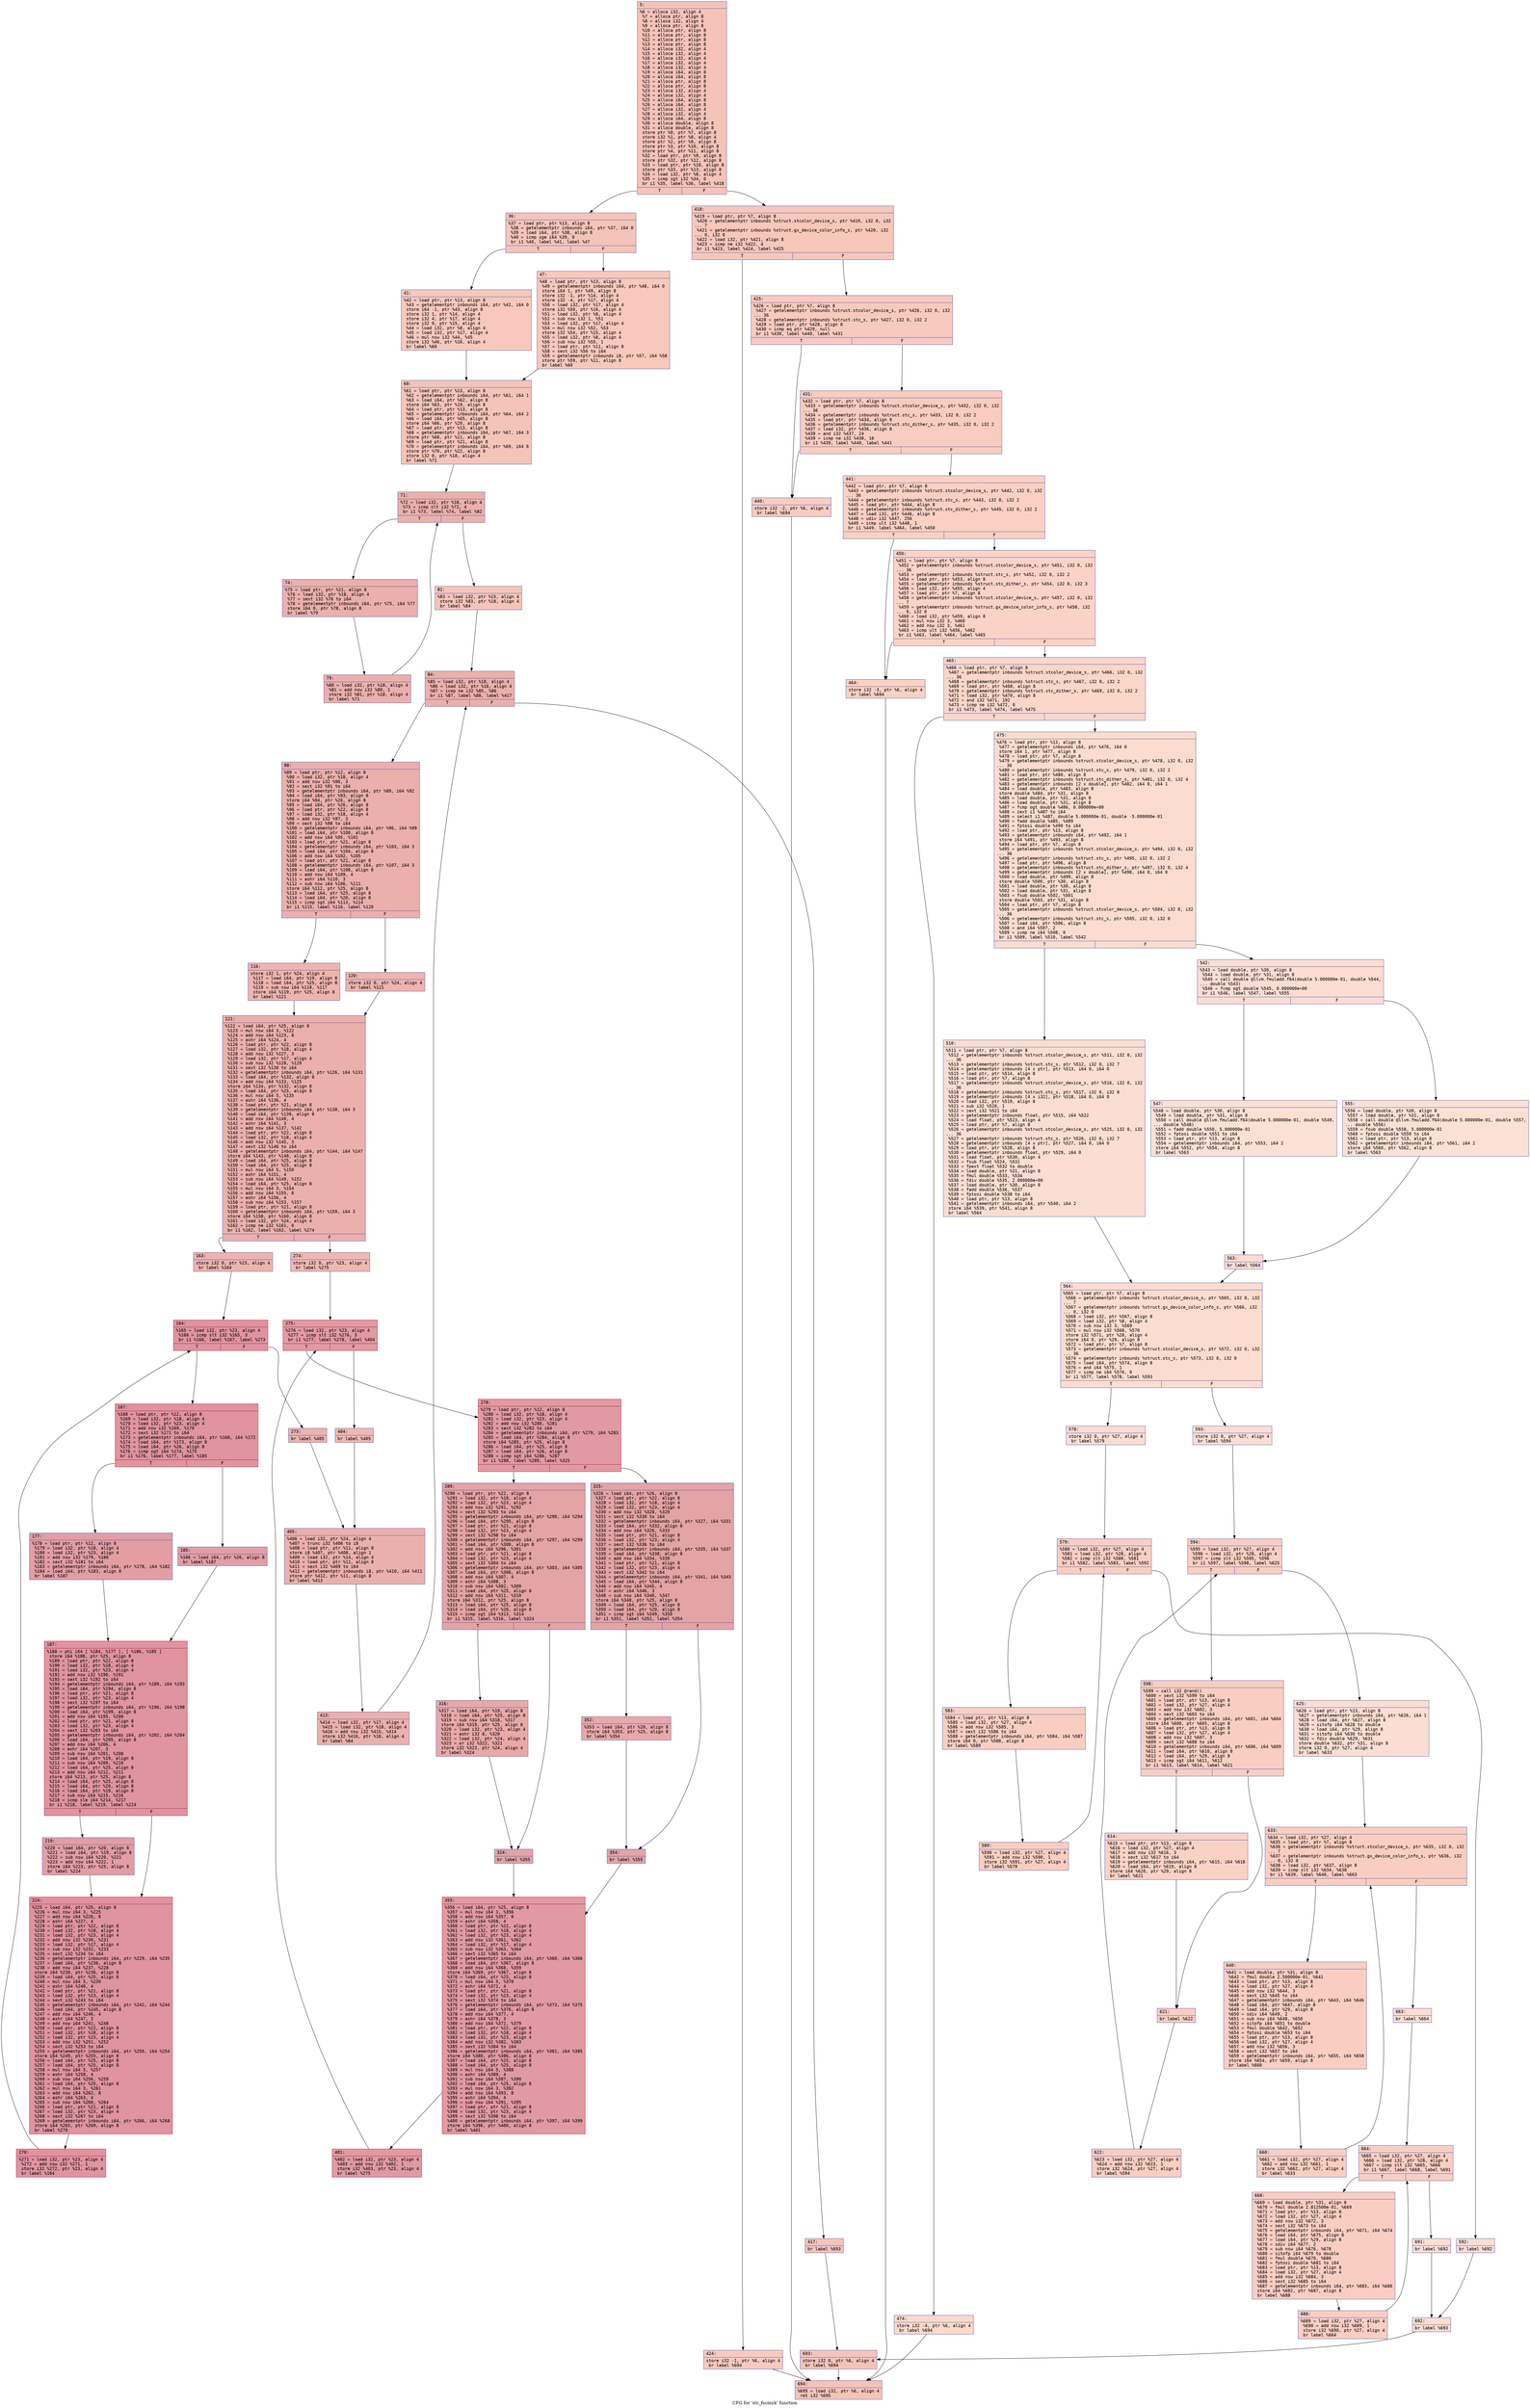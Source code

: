 digraph "CFG for 'stc_fscmyk' function" {
	label="CFG for 'stc_fscmyk' function";

	Node0x60000063b020 [shape=record,color="#3d50c3ff", style=filled, fillcolor="#e8765c70" fontname="Courier",label="{5:\l|  %6 = alloca i32, align 4\l  %7 = alloca ptr, align 8\l  %8 = alloca i32, align 4\l  %9 = alloca ptr, align 8\l  %10 = alloca ptr, align 8\l  %11 = alloca ptr, align 8\l  %12 = alloca ptr, align 8\l  %13 = alloca ptr, align 8\l  %14 = alloca i32, align 4\l  %15 = alloca i32, align 4\l  %16 = alloca i32, align 4\l  %17 = alloca i32, align 4\l  %18 = alloca i32, align 4\l  %19 = alloca i64, align 8\l  %20 = alloca i64, align 8\l  %21 = alloca ptr, align 8\l  %22 = alloca ptr, align 8\l  %23 = alloca i32, align 4\l  %24 = alloca i32, align 4\l  %25 = alloca i64, align 8\l  %26 = alloca i64, align 8\l  %27 = alloca i32, align 4\l  %28 = alloca i32, align 4\l  %29 = alloca i64, align 8\l  %30 = alloca double, align 8\l  %31 = alloca double, align 8\l  store ptr %0, ptr %7, align 8\l  store i32 %1, ptr %8, align 4\l  store ptr %2, ptr %9, align 8\l  store ptr %3, ptr %10, align 8\l  store ptr %4, ptr %11, align 8\l  %32 = load ptr, ptr %9, align 8\l  store ptr %32, ptr %12, align 8\l  %33 = load ptr, ptr %10, align 8\l  store ptr %33, ptr %13, align 8\l  %34 = load i32, ptr %8, align 4\l  %35 = icmp sgt i32 %34, 0\l  br i1 %35, label %36, label %418\l|{<s0>T|<s1>F}}"];
	Node0x60000063b020:s0 -> Node0x60000063b070[tooltip="5 -> 36\nProbability 62.50%" ];
	Node0x60000063b020:s1 -> Node0x60000063bc50[tooltip="5 -> 418\nProbability 37.50%" ];
	Node0x60000063b070 [shape=record,color="#3d50c3ff", style=filled, fillcolor="#e97a5f70" fontname="Courier",label="{36:\l|  %37 = load ptr, ptr %13, align 8\l  %38 = getelementptr inbounds i64, ptr %37, i64 0\l  %39 = load i64, ptr %38, align 8\l  %40 = icmp sge i64 %39, 0\l  br i1 %40, label %41, label %47\l|{<s0>T|<s1>F}}"];
	Node0x60000063b070:s0 -> Node0x60000063b0c0[tooltip="36 -> 41\nProbability 50.00%" ];
	Node0x60000063b070:s1 -> Node0x60000063b110[tooltip="36 -> 47\nProbability 50.00%" ];
	Node0x60000063b0c0 [shape=record,color="#3d50c3ff", style=filled, fillcolor="#ed836670" fontname="Courier",label="{41:\l|  %42 = load ptr, ptr %13, align 8\l  %43 = getelementptr inbounds i64, ptr %42, i64 0\l  store i64 -1, ptr %43, align 8\l  store i32 1, ptr %14, align 4\l  store i32 4, ptr %17, align 4\l  store i32 0, ptr %15, align 4\l  %44 = load i32, ptr %8, align 4\l  %45 = load i32, ptr %17, align 4\l  %46 = mul nsw i32 %44, %45\l  store i32 %46, ptr %16, align 4\l  br label %60\l}"];
	Node0x60000063b0c0 -> Node0x60000063b160[tooltip="41 -> 60\nProbability 100.00%" ];
	Node0x60000063b110 [shape=record,color="#3d50c3ff", style=filled, fillcolor="#ed836670" fontname="Courier",label="{47:\l|  %48 = load ptr, ptr %13, align 8\l  %49 = getelementptr inbounds i64, ptr %48, i64 0\l  store i64 1, ptr %49, align 8\l  store i32 -1, ptr %14, align 4\l  store i32 -4, ptr %17, align 4\l  %50 = load i32, ptr %17, align 4\l  store i32 %50, ptr %16, align 4\l  %51 = load i32, ptr %8, align 4\l  %52 = sub nsw i32 1, %51\l  %53 = load i32, ptr %17, align 4\l  %54 = mul nsw i32 %52, %53\l  store i32 %54, ptr %15, align 4\l  %55 = load i32, ptr %8, align 4\l  %56 = sub nsw i32 %55, 1\l  %57 = load ptr, ptr %11, align 8\l  %58 = sext i32 %56 to i64\l  %59 = getelementptr inbounds i8, ptr %57, i64 %58\l  store ptr %59, ptr %11, align 8\l  br label %60\l}"];
	Node0x60000063b110 -> Node0x60000063b160[tooltip="47 -> 60\nProbability 100.00%" ];
	Node0x60000063b160 [shape=record,color="#3d50c3ff", style=filled, fillcolor="#e97a5f70" fontname="Courier",label="{60:\l|  %61 = load ptr, ptr %13, align 8\l  %62 = getelementptr inbounds i64, ptr %61, i64 1\l  %63 = load i64, ptr %62, align 8\l  store i64 %63, ptr %19, align 8\l  %64 = load ptr, ptr %13, align 8\l  %65 = getelementptr inbounds i64, ptr %64, i64 2\l  %66 = load i64, ptr %65, align 8\l  store i64 %66, ptr %20, align 8\l  %67 = load ptr, ptr %13, align 8\l  %68 = getelementptr inbounds i64, ptr %67, i64 3\l  store ptr %68, ptr %21, align 8\l  %69 = load ptr, ptr %21, align 8\l  %70 = getelementptr inbounds i64, ptr %69, i64 8\l  store ptr %70, ptr %22, align 8\l  store i32 0, ptr %18, align 4\l  br label %71\l}"];
	Node0x60000063b160 -> Node0x60000063b1b0[tooltip="60 -> 71\nProbability 100.00%" ];
	Node0x60000063b1b0 [shape=record,color="#3d50c3ff", style=filled, fillcolor="#d24b4070" fontname="Courier",label="{71:\l|  %72 = load i32, ptr %18, align 4\l  %73 = icmp slt i32 %72, 4\l  br i1 %73, label %74, label %82\l|{<s0>T|<s1>F}}"];
	Node0x60000063b1b0:s0 -> Node0x60000063b200[tooltip="71 -> 74\nProbability 96.88%" ];
	Node0x60000063b1b0:s1 -> Node0x60000063b2a0[tooltip="71 -> 82\nProbability 3.12%" ];
	Node0x60000063b200 [shape=record,color="#3d50c3ff", style=filled, fillcolor="#d24b4070" fontname="Courier",label="{74:\l|  %75 = load ptr, ptr %21, align 8\l  %76 = load i32, ptr %18, align 4\l  %77 = sext i32 %76 to i64\l  %78 = getelementptr inbounds i64, ptr %75, i64 %77\l  store i64 0, ptr %78, align 8\l  br label %79\l}"];
	Node0x60000063b200 -> Node0x60000063b250[tooltip="74 -> 79\nProbability 100.00%" ];
	Node0x60000063b250 [shape=record,color="#3d50c3ff", style=filled, fillcolor="#d24b4070" fontname="Courier",label="{79:\l|  %80 = load i32, ptr %18, align 4\l  %81 = add nsw i32 %80, 1\l  store i32 %81, ptr %18, align 4\l  br label %71\l}"];
	Node0x60000063b250 -> Node0x60000063b1b0[tooltip="79 -> 71\nProbability 100.00%" ];
	Node0x60000063b2a0 [shape=record,color="#3d50c3ff", style=filled, fillcolor="#e97a5f70" fontname="Courier",label="{82:\l|  %83 = load i32, ptr %15, align 4\l  store i32 %83, ptr %18, align 4\l  br label %84\l}"];
	Node0x60000063b2a0 -> Node0x60000063b2f0[tooltip="82 -> 84\nProbability 100.00%" ];
	Node0x60000063b2f0 [shape=record,color="#3d50c3ff", style=filled, fillcolor="#d24b4070" fontname="Courier",label="{84:\l|  %85 = load i32, ptr %18, align 4\l  %86 = load i32, ptr %16, align 4\l  %87 = icmp ne i32 %85, %86\l  br i1 %87, label %88, label %417\l|{<s0>T|<s1>F}}"];
	Node0x60000063b2f0:s0 -> Node0x60000063b340[tooltip="84 -> 88\nProbability 96.88%" ];
	Node0x60000063b2f0:s1 -> Node0x60000063bc00[tooltip="84 -> 417\nProbability 3.12%" ];
	Node0x60000063b340 [shape=record,color="#3d50c3ff", style=filled, fillcolor="#d24b4070" fontname="Courier",label="{88:\l|  %89 = load ptr, ptr %12, align 8\l  %90 = load i32, ptr %18, align 4\l  %91 = add nsw i32 %90, 3\l  %92 = sext i32 %91 to i64\l  %93 = getelementptr inbounds i64, ptr %89, i64 %92\l  %94 = load i64, ptr %93, align 8\l  store i64 %94, ptr %26, align 8\l  %95 = load i64, ptr %26, align 8\l  %96 = load ptr, ptr %22, align 8\l  %97 = load i32, ptr %18, align 4\l  %98 = add nsw i32 %97, 3\l  %99 = sext i32 %98 to i64\l  %100 = getelementptr inbounds i64, ptr %96, i64 %99\l  %101 = load i64, ptr %100, align 8\l  %102 = add nsw i64 %95, %101\l  %103 = load ptr, ptr %21, align 8\l  %104 = getelementptr inbounds i64, ptr %103, i64 3\l  %105 = load i64, ptr %104, align 8\l  %106 = add nsw i64 %102, %105\l  %107 = load ptr, ptr %21, align 8\l  %108 = getelementptr inbounds i64, ptr %107, i64 3\l  %109 = load i64, ptr %108, align 8\l  %110 = add nsw i64 %109, 4\l  %111 = ashr i64 %110, 3\l  %112 = sub nsw i64 %106, %111\l  store i64 %112, ptr %25, align 8\l  %113 = load i64, ptr %25, align 8\l  %114 = load i64, ptr %20, align 8\l  %115 = icmp sgt i64 %113, %114\l  br i1 %115, label %116, label %120\l|{<s0>T|<s1>F}}"];
	Node0x60000063b340:s0 -> Node0x60000063b390[tooltip="88 -> 116\nProbability 50.00%" ];
	Node0x60000063b340:s1 -> Node0x60000063b3e0[tooltip="88 -> 120\nProbability 50.00%" ];
	Node0x60000063b390 [shape=record,color="#3d50c3ff", style=filled, fillcolor="#d8564670" fontname="Courier",label="{116:\l|  store i32 1, ptr %24, align 4\l  %117 = load i64, ptr %19, align 8\l  %118 = load i64, ptr %25, align 8\l  %119 = sub nsw i64 %118, %117\l  store i64 %119, ptr %25, align 8\l  br label %121\l}"];
	Node0x60000063b390 -> Node0x60000063b430[tooltip="116 -> 121\nProbability 100.00%" ];
	Node0x60000063b3e0 [shape=record,color="#3d50c3ff", style=filled, fillcolor="#d8564670" fontname="Courier",label="{120:\l|  store i32 0, ptr %24, align 4\l  br label %121\l}"];
	Node0x60000063b3e0 -> Node0x60000063b430[tooltip="120 -> 121\nProbability 100.00%" ];
	Node0x60000063b430 [shape=record,color="#3d50c3ff", style=filled, fillcolor="#d24b4070" fontname="Courier",label="{121:\l|  %122 = load i64, ptr %25, align 8\l  %123 = mul nsw i64 3, %122\l  %124 = add nsw i64 %123, 8\l  %125 = ashr i64 %124, 4\l  %126 = load ptr, ptr %22, align 8\l  %127 = load i32, ptr %18, align 4\l  %128 = add nsw i32 %127, 3\l  %129 = load i32, ptr %17, align 4\l  %130 = sub nsw i32 %128, %129\l  %131 = sext i32 %130 to i64\l  %132 = getelementptr inbounds i64, ptr %126, i64 %131\l  %133 = load i64, ptr %132, align 8\l  %134 = add nsw i64 %133, %125\l  store i64 %134, ptr %132, align 8\l  %135 = load i64, ptr %25, align 8\l  %136 = mul nsw i64 5, %135\l  %137 = ashr i64 %136, 4\l  %138 = load ptr, ptr %21, align 8\l  %139 = getelementptr inbounds i64, ptr %138, i64 3\l  %140 = load i64, ptr %139, align 8\l  %141 = add nsw i64 %140, 4\l  %142 = ashr i64 %141, 3\l  %143 = add nsw i64 %137, %142\l  %144 = load ptr, ptr %22, align 8\l  %145 = load i32, ptr %18, align 4\l  %146 = add nsw i32 %145, 3\l  %147 = sext i32 %146 to i64\l  %148 = getelementptr inbounds i64, ptr %144, i64 %147\l  store i64 %143, ptr %148, align 8\l  %149 = load i64, ptr %25, align 8\l  %150 = load i64, ptr %25, align 8\l  %151 = mul nsw i64 5, %150\l  %152 = ashr i64 %151, 4\l  %153 = sub nsw i64 %149, %152\l  %154 = load i64, ptr %25, align 8\l  %155 = mul nsw i64 3, %154\l  %156 = add nsw i64 %155, 8\l  %157 = ashr i64 %156, 4\l  %158 = sub nsw i64 %153, %157\l  %159 = load ptr, ptr %21, align 8\l  %160 = getelementptr inbounds i64, ptr %159, i64 3\l  store i64 %158, ptr %160, align 8\l  %161 = load i32, ptr %24, align 4\l  %162 = icmp ne i32 %161, 0\l  br i1 %162, label %163, label %274\l|{<s0>T|<s1>F}}"];
	Node0x60000063b430:s0 -> Node0x60000063b480[tooltip="121 -> 163\nProbability 62.50%" ];
	Node0x60000063b430:s1 -> Node0x60000063b7a0[tooltip="121 -> 274\nProbability 37.50%" ];
	Node0x60000063b480 [shape=record,color="#3d50c3ff", style=filled, fillcolor="#d6524470" fontname="Courier",label="{163:\l|  store i32 0, ptr %23, align 4\l  br label %164\l}"];
	Node0x60000063b480 -> Node0x60000063b4d0[tooltip="163 -> 164\nProbability 100.00%" ];
	Node0x60000063b4d0 [shape=record,color="#b70d28ff", style=filled, fillcolor="#b70d2870" fontname="Courier",label="{164:\l|  %165 = load i32, ptr %23, align 4\l  %166 = icmp slt i32 %165, 3\l  br i1 %166, label %167, label %273\l|{<s0>T|<s1>F}}"];
	Node0x60000063b4d0:s0 -> Node0x60000063b520[tooltip="164 -> 167\nProbability 96.88%" ];
	Node0x60000063b4d0:s1 -> Node0x60000063b750[tooltip="164 -> 273\nProbability 3.12%" ];
	Node0x60000063b520 [shape=record,color="#b70d28ff", style=filled, fillcolor="#b70d2870" fontname="Courier",label="{167:\l|  %168 = load ptr, ptr %12, align 8\l  %169 = load i32, ptr %18, align 4\l  %170 = load i32, ptr %23, align 4\l  %171 = add nsw i32 %169, %170\l  %172 = sext i32 %171 to i64\l  %173 = getelementptr inbounds i64, ptr %168, i64 %172\l  %174 = load i64, ptr %173, align 8\l  %175 = load i64, ptr %26, align 8\l  %176 = icmp sgt i64 %174, %175\l  br i1 %176, label %177, label %185\l|{<s0>T|<s1>F}}"];
	Node0x60000063b520:s0 -> Node0x60000063b570[tooltip="167 -> 177\nProbability 50.00%" ];
	Node0x60000063b520:s1 -> Node0x60000063b5c0[tooltip="167 -> 185\nProbability 50.00%" ];
	Node0x60000063b570 [shape=record,color="#3d50c3ff", style=filled, fillcolor="#be242e70" fontname="Courier",label="{177:\l|  %178 = load ptr, ptr %12, align 8\l  %179 = load i32, ptr %18, align 4\l  %180 = load i32, ptr %23, align 4\l  %181 = add nsw i32 %179, %180\l  %182 = sext i32 %181 to i64\l  %183 = getelementptr inbounds i64, ptr %178, i64 %182\l  %184 = load i64, ptr %183, align 8\l  br label %187\l}"];
	Node0x60000063b570 -> Node0x60000063b610[tooltip="177 -> 187\nProbability 100.00%" ];
	Node0x60000063b5c0 [shape=record,color="#3d50c3ff", style=filled, fillcolor="#be242e70" fontname="Courier",label="{185:\l|  %186 = load i64, ptr %26, align 8\l  br label %187\l}"];
	Node0x60000063b5c0 -> Node0x60000063b610[tooltip="185 -> 187\nProbability 100.00%" ];
	Node0x60000063b610 [shape=record,color="#b70d28ff", style=filled, fillcolor="#b70d2870" fontname="Courier",label="{187:\l|  %188 = phi i64 [ %184, %177 ], [ %186, %185 ]\l  store i64 %188, ptr %25, align 8\l  %189 = load ptr, ptr %22, align 8\l  %190 = load i32, ptr %18, align 4\l  %191 = load i32, ptr %23, align 4\l  %192 = add nsw i32 %190, %191\l  %193 = sext i32 %192 to i64\l  %194 = getelementptr inbounds i64, ptr %189, i64 %193\l  %195 = load i64, ptr %194, align 8\l  %196 = load ptr, ptr %21, align 8\l  %197 = load i32, ptr %23, align 4\l  %198 = sext i32 %197 to i64\l  %199 = getelementptr inbounds i64, ptr %196, i64 %198\l  %200 = load i64, ptr %199, align 8\l  %201 = add nsw i64 %195, %200\l  %202 = load ptr, ptr %21, align 8\l  %203 = load i32, ptr %23, align 4\l  %204 = sext i32 %203 to i64\l  %205 = getelementptr inbounds i64, ptr %202, i64 %204\l  %206 = load i64, ptr %205, align 8\l  %207 = add nsw i64 %206, 4\l  %208 = ashr i64 %207, 3\l  %209 = sub nsw i64 %201, %208\l  %210 = load i64, ptr %19, align 8\l  %211 = sub nsw i64 %209, %210\l  %212 = load i64, ptr %25, align 8\l  %213 = add nsw i64 %212, %211\l  store i64 %213, ptr %25, align 8\l  %214 = load i64, ptr %25, align 8\l  %215 = load i64, ptr %20, align 8\l  %216 = load i64, ptr %19, align 8\l  %217 = sub nsw i64 %215, %216\l  %218 = icmp sle i64 %214, %217\l  br i1 %218, label %219, label %224\l|{<s0>T|<s1>F}}"];
	Node0x60000063b610:s0 -> Node0x60000063b660[tooltip="187 -> 219\nProbability 50.00%" ];
	Node0x60000063b610:s1 -> Node0x60000063b6b0[tooltip="187 -> 224\nProbability 50.00%" ];
	Node0x60000063b660 [shape=record,color="#3d50c3ff", style=filled, fillcolor="#be242e70" fontname="Courier",label="{219:\l|  %220 = load i64, ptr %20, align 8\l  %221 = load i64, ptr %19, align 8\l  %222 = sub nsw i64 %220, %221\l  %223 = add nsw i64 %222, 1\l  store i64 %223, ptr %25, align 8\l  br label %224\l}"];
	Node0x60000063b660 -> Node0x60000063b6b0[tooltip="219 -> 224\nProbability 100.00%" ];
	Node0x60000063b6b0 [shape=record,color="#b70d28ff", style=filled, fillcolor="#b70d2870" fontname="Courier",label="{224:\l|  %225 = load i64, ptr %25, align 8\l  %226 = mul nsw i64 3, %225\l  %227 = add nsw i64 %226, 8\l  %228 = ashr i64 %227, 4\l  %229 = load ptr, ptr %22, align 8\l  %230 = load i32, ptr %18, align 4\l  %231 = load i32, ptr %23, align 4\l  %232 = add nsw i32 %230, %231\l  %233 = load i32, ptr %17, align 4\l  %234 = sub nsw i32 %232, %233\l  %235 = sext i32 %234 to i64\l  %236 = getelementptr inbounds i64, ptr %229, i64 %235\l  %237 = load i64, ptr %236, align 8\l  %238 = add nsw i64 %237, %228\l  store i64 %238, ptr %236, align 8\l  %239 = load i64, ptr %25, align 8\l  %240 = mul nsw i64 5, %239\l  %241 = ashr i64 %240, 4\l  %242 = load ptr, ptr %21, align 8\l  %243 = load i32, ptr %23, align 4\l  %244 = sext i32 %243 to i64\l  %245 = getelementptr inbounds i64, ptr %242, i64 %244\l  %246 = load i64, ptr %245, align 8\l  %247 = add nsw i64 %246, 4\l  %248 = ashr i64 %247, 3\l  %249 = add nsw i64 %241, %248\l  %250 = load ptr, ptr %22, align 8\l  %251 = load i32, ptr %18, align 4\l  %252 = load i32, ptr %23, align 4\l  %253 = add nsw i32 %251, %252\l  %254 = sext i32 %253 to i64\l  %255 = getelementptr inbounds i64, ptr %250, i64 %254\l  store i64 %249, ptr %255, align 8\l  %256 = load i64, ptr %25, align 8\l  %257 = load i64, ptr %25, align 8\l  %258 = mul nsw i64 5, %257\l  %259 = ashr i64 %258, 4\l  %260 = sub nsw i64 %256, %259\l  %261 = load i64, ptr %25, align 8\l  %262 = mul nsw i64 3, %261\l  %263 = add nsw i64 %262, 8\l  %264 = ashr i64 %263, 4\l  %265 = sub nsw i64 %260, %264\l  %266 = load ptr, ptr %21, align 8\l  %267 = load i32, ptr %23, align 4\l  %268 = sext i32 %267 to i64\l  %269 = getelementptr inbounds i64, ptr %266, i64 %268\l  store i64 %265, ptr %269, align 8\l  br label %270\l}"];
	Node0x60000063b6b0 -> Node0x60000063b700[tooltip="224 -> 270\nProbability 100.00%" ];
	Node0x60000063b700 [shape=record,color="#b70d28ff", style=filled, fillcolor="#b70d2870" fontname="Courier",label="{270:\l|  %271 = load i32, ptr %23, align 4\l  %272 = add nsw i32 %271, 1\l  store i32 %272, ptr %23, align 4\l  br label %164\l}"];
	Node0x60000063b700 -> Node0x60000063b4d0[tooltip="270 -> 164\nProbability 100.00%" ];
	Node0x60000063b750 [shape=record,color="#3d50c3ff", style=filled, fillcolor="#d6524470" fontname="Courier",label="{273:\l|  br label %405\l}"];
	Node0x60000063b750 -> Node0x60000063bb60[tooltip="273 -> 405\nProbability 100.00%" ];
	Node0x60000063b7a0 [shape=record,color="#3d50c3ff", style=filled, fillcolor="#dc5d4a70" fontname="Courier",label="{274:\l|  store i32 0, ptr %23, align 4\l  br label %275\l}"];
	Node0x60000063b7a0 -> Node0x60000063b7f0[tooltip="274 -> 275\nProbability 100.00%" ];
	Node0x60000063b7f0 [shape=record,color="#b70d28ff", style=filled, fillcolor="#bb1b2c70" fontname="Courier",label="{275:\l|  %276 = load i32, ptr %23, align 4\l  %277 = icmp slt i32 %276, 3\l  br i1 %277, label %278, label %404\l|{<s0>T|<s1>F}}"];
	Node0x60000063b7f0:s0 -> Node0x60000063b840[tooltip="275 -> 278\nProbability 96.88%" ];
	Node0x60000063b7f0:s1 -> Node0x60000063bb10[tooltip="275 -> 404\nProbability 3.12%" ];
	Node0x60000063b840 [shape=record,color="#b70d28ff", style=filled, fillcolor="#bb1b2c70" fontname="Courier",label="{278:\l|  %279 = load ptr, ptr %12, align 8\l  %280 = load i32, ptr %18, align 4\l  %281 = load i32, ptr %23, align 4\l  %282 = add nsw i32 %280, %281\l  %283 = sext i32 %282 to i64\l  %284 = getelementptr inbounds i64, ptr %279, i64 %283\l  %285 = load i64, ptr %284, align 8\l  store i64 %285, ptr %25, align 8\l  %286 = load i64, ptr %25, align 8\l  %287 = load i64, ptr %26, align 8\l  %288 = icmp sgt i64 %286, %287\l  br i1 %288, label %289, label %325\l|{<s0>T|<s1>F}}"];
	Node0x60000063b840:s0 -> Node0x60000063b890[tooltip="278 -> 289\nProbability 50.00%" ];
	Node0x60000063b840:s1 -> Node0x60000063b980[tooltip="278 -> 325\nProbability 50.00%" ];
	Node0x60000063b890 [shape=record,color="#3d50c3ff", style=filled, fillcolor="#c32e3170" fontname="Courier",label="{289:\l|  %290 = load ptr, ptr %22, align 8\l  %291 = load i32, ptr %18, align 4\l  %292 = load i32, ptr %23, align 4\l  %293 = add nsw i32 %291, %292\l  %294 = sext i32 %293 to i64\l  %295 = getelementptr inbounds i64, ptr %290, i64 %294\l  %296 = load i64, ptr %295, align 8\l  %297 = load ptr, ptr %21, align 8\l  %298 = load i32, ptr %23, align 4\l  %299 = sext i32 %298 to i64\l  %300 = getelementptr inbounds i64, ptr %297, i64 %299\l  %301 = load i64, ptr %300, align 8\l  %302 = add nsw i64 %296, %301\l  %303 = load ptr, ptr %21, align 8\l  %304 = load i32, ptr %23, align 4\l  %305 = sext i32 %304 to i64\l  %306 = getelementptr inbounds i64, ptr %303, i64 %305\l  %307 = load i64, ptr %306, align 8\l  %308 = add nsw i64 %307, 4\l  %309 = ashr i64 %308, 3\l  %310 = sub nsw i64 %302, %309\l  %311 = load i64, ptr %25, align 8\l  %312 = add nsw i64 %311, %310\l  store i64 %312, ptr %25, align 8\l  %313 = load i64, ptr %25, align 8\l  %314 = load i64, ptr %20, align 8\l  %315 = icmp sgt i64 %313, %314\l  br i1 %315, label %316, label %324\l|{<s0>T|<s1>F}}"];
	Node0x60000063b890:s0 -> Node0x60000063b8e0[tooltip="289 -> 316\nProbability 50.00%" ];
	Node0x60000063b890:s1 -> Node0x60000063b930[tooltip="289 -> 324\nProbability 50.00%" ];
	Node0x60000063b8e0 [shape=record,color="#3d50c3ff", style=filled, fillcolor="#ca3b3770" fontname="Courier",label="{316:\l|  %317 = load i64, ptr %19, align 8\l  %318 = load i64, ptr %25, align 8\l  %319 = sub nsw i64 %318, %317\l  store i64 %319, ptr %25, align 8\l  %320 = load i32, ptr %23, align 4\l  %321 = ashr i32 8, %320\l  %322 = load i32, ptr %24, align 4\l  %323 = or i32 %322, %321\l  store i32 %323, ptr %24, align 4\l  br label %324\l}"];
	Node0x60000063b8e0 -> Node0x60000063b930[tooltip="316 -> 324\nProbability 100.00%" ];
	Node0x60000063b930 [shape=record,color="#3d50c3ff", style=filled, fillcolor="#c32e3170" fontname="Courier",label="{324:\l|  br label %355\l}"];
	Node0x60000063b930 -> Node0x60000063ba70[tooltip="324 -> 355\nProbability 100.00%" ];
	Node0x60000063b980 [shape=record,color="#3d50c3ff", style=filled, fillcolor="#c32e3170" fontname="Courier",label="{325:\l|  %326 = load i64, ptr %26, align 8\l  %327 = load ptr, ptr %22, align 8\l  %328 = load i32, ptr %18, align 4\l  %329 = load i32, ptr %23, align 4\l  %330 = add nsw i32 %328, %329\l  %331 = sext i32 %330 to i64\l  %332 = getelementptr inbounds i64, ptr %327, i64 %331\l  %333 = load i64, ptr %332, align 8\l  %334 = add nsw i64 %326, %333\l  %335 = load ptr, ptr %21, align 8\l  %336 = load i32, ptr %23, align 4\l  %337 = sext i32 %336 to i64\l  %338 = getelementptr inbounds i64, ptr %335, i64 %337\l  %339 = load i64, ptr %338, align 8\l  %340 = add nsw i64 %334, %339\l  %341 = load ptr, ptr %21, align 8\l  %342 = load i32, ptr %23, align 4\l  %343 = sext i32 %342 to i64\l  %344 = getelementptr inbounds i64, ptr %341, i64 %343\l  %345 = load i64, ptr %344, align 8\l  %346 = add nsw i64 %345, 4\l  %347 = ashr i64 %346, 3\l  %348 = sub nsw i64 %340, %347\l  store i64 %348, ptr %25, align 8\l  %349 = load i64, ptr %25, align 8\l  %350 = load i64, ptr %20, align 8\l  %351 = icmp sgt i64 %349, %350\l  br i1 %351, label %352, label %354\l|{<s0>T|<s1>F}}"];
	Node0x60000063b980:s0 -> Node0x60000063b9d0[tooltip="325 -> 352\nProbability 50.00%" ];
	Node0x60000063b980:s1 -> Node0x60000063ba20[tooltip="325 -> 354\nProbability 50.00%" ];
	Node0x60000063b9d0 [shape=record,color="#3d50c3ff", style=filled, fillcolor="#ca3b3770" fontname="Courier",label="{352:\l|  %353 = load i64, ptr %20, align 8\l  store i64 %353, ptr %25, align 8\l  br label %354\l}"];
	Node0x60000063b9d0 -> Node0x60000063ba20[tooltip="352 -> 354\nProbability 100.00%" ];
	Node0x60000063ba20 [shape=record,color="#3d50c3ff", style=filled, fillcolor="#c32e3170" fontname="Courier",label="{354:\l|  br label %355\l}"];
	Node0x60000063ba20 -> Node0x60000063ba70[tooltip="354 -> 355\nProbability 100.00%" ];
	Node0x60000063ba70 [shape=record,color="#b70d28ff", style=filled, fillcolor="#bb1b2c70" fontname="Courier",label="{355:\l|  %356 = load i64, ptr %25, align 8\l  %357 = mul nsw i64 3, %356\l  %358 = add nsw i64 %357, 8\l  %359 = ashr i64 %358, 4\l  %360 = load ptr, ptr %22, align 8\l  %361 = load i32, ptr %18, align 4\l  %362 = load i32, ptr %23, align 4\l  %363 = add nsw i32 %361, %362\l  %364 = load i32, ptr %17, align 4\l  %365 = sub nsw i32 %363, %364\l  %366 = sext i32 %365 to i64\l  %367 = getelementptr inbounds i64, ptr %360, i64 %366\l  %368 = load i64, ptr %367, align 8\l  %369 = add nsw i64 %368, %359\l  store i64 %369, ptr %367, align 8\l  %370 = load i64, ptr %25, align 8\l  %371 = mul nsw i64 5, %370\l  %372 = ashr i64 %371, 4\l  %373 = load ptr, ptr %21, align 8\l  %374 = load i32, ptr %23, align 4\l  %375 = sext i32 %374 to i64\l  %376 = getelementptr inbounds i64, ptr %373, i64 %375\l  %377 = load i64, ptr %376, align 8\l  %378 = add nsw i64 %377, 4\l  %379 = ashr i64 %378, 3\l  %380 = add nsw i64 %372, %379\l  %381 = load ptr, ptr %22, align 8\l  %382 = load i32, ptr %18, align 4\l  %383 = load i32, ptr %23, align 4\l  %384 = add nsw i32 %382, %383\l  %385 = sext i32 %384 to i64\l  %386 = getelementptr inbounds i64, ptr %381, i64 %385\l  store i64 %380, ptr %386, align 8\l  %387 = load i64, ptr %25, align 8\l  %388 = load i64, ptr %25, align 8\l  %389 = mul nsw i64 5, %388\l  %390 = ashr i64 %389, 4\l  %391 = sub nsw i64 %387, %390\l  %392 = load i64, ptr %25, align 8\l  %393 = mul nsw i64 3, %392\l  %394 = add nsw i64 %393, 8\l  %395 = ashr i64 %394, 4\l  %396 = sub nsw i64 %391, %395\l  %397 = load ptr, ptr %21, align 8\l  %398 = load i32, ptr %23, align 4\l  %399 = sext i32 %398 to i64\l  %400 = getelementptr inbounds i64, ptr %397, i64 %399\l  store i64 %396, ptr %400, align 8\l  br label %401\l}"];
	Node0x60000063ba70 -> Node0x60000063bac0[tooltip="355 -> 401\nProbability 100.00%" ];
	Node0x60000063bac0 [shape=record,color="#b70d28ff", style=filled, fillcolor="#bb1b2c70" fontname="Courier",label="{401:\l|  %402 = load i32, ptr %23, align 4\l  %403 = add nsw i32 %402, 1\l  store i32 %403, ptr %23, align 4\l  br label %275\l}"];
	Node0x60000063bac0 -> Node0x60000063b7f0[tooltip="401 -> 275\nProbability 100.00%" ];
	Node0x60000063bb10 [shape=record,color="#3d50c3ff", style=filled, fillcolor="#dc5d4a70" fontname="Courier",label="{404:\l|  br label %405\l}"];
	Node0x60000063bb10 -> Node0x60000063bb60[tooltip="404 -> 405\nProbability 100.00%" ];
	Node0x60000063bb60 [shape=record,color="#3d50c3ff", style=filled, fillcolor="#d24b4070" fontname="Courier",label="{405:\l|  %406 = load i32, ptr %24, align 4\l  %407 = trunc i32 %406 to i8\l  %408 = load ptr, ptr %11, align 8\l  store i8 %407, ptr %408, align 1\l  %409 = load i32, ptr %14, align 4\l  %410 = load ptr, ptr %11, align 8\l  %411 = sext i32 %409 to i64\l  %412 = getelementptr inbounds i8, ptr %410, i64 %411\l  store ptr %412, ptr %11, align 8\l  br label %413\l}"];
	Node0x60000063bb60 -> Node0x60000063bbb0[tooltip="405 -> 413\nProbability 100.00%" ];
	Node0x60000063bbb0 [shape=record,color="#3d50c3ff", style=filled, fillcolor="#d24b4070" fontname="Courier",label="{413:\l|  %414 = load i32, ptr %17, align 4\l  %415 = load i32, ptr %18, align 4\l  %416 = add nsw i32 %415, %414\l  store i32 %416, ptr %18, align 4\l  br label %84\l}"];
	Node0x60000063bbb0 -> Node0x60000063b2f0[tooltip="413 -> 84\nProbability 100.00%" ];
	Node0x60000063bc00 [shape=record,color="#3d50c3ff", style=filled, fillcolor="#e97a5f70" fontname="Courier",label="{417:\l|  br label %693\l}"];
	Node0x60000063bc00 -> Node0x60000063c870[tooltip="417 -> 693\nProbability 100.00%" ];
	Node0x60000063bc50 [shape=record,color="#3d50c3ff", style=filled, fillcolor="#ec7f6370" fontname="Courier",label="{418:\l|  %419 = load ptr, ptr %7, align 8\l  %420 = getelementptr inbounds %struct.stcolor_device_s, ptr %419, i32 0, i32\l... 7\l  %421 = getelementptr inbounds %struct.gx_device_color_info_s, ptr %420, i32\l... 0, i32 0\l  %422 = load i32, ptr %421, align 8\l  %423 = icmp ne i32 %422, 4\l  br i1 %423, label %424, label %425\l|{<s0>T|<s1>F}}"];
	Node0x60000063bc50:s0 -> Node0x60000063bca0[tooltip="418 -> 424\nProbability 50.00%" ];
	Node0x60000063bc50:s1 -> Node0x60000063bcf0[tooltip="418 -> 425\nProbability 50.00%" ];
	Node0x60000063bca0 [shape=record,color="#3d50c3ff", style=filled, fillcolor="#ef886b70" fontname="Courier",label="{424:\l|  store i32 -1, ptr %6, align 4\l  br label %694\l}"];
	Node0x60000063bca0 -> Node0x60000063c8c0[tooltip="424 -> 694\nProbability 100.00%" ];
	Node0x60000063bcf0 [shape=record,color="#3d50c3ff", style=filled, fillcolor="#ef886b70" fontname="Courier",label="{425:\l|  %426 = load ptr, ptr %7, align 8\l  %427 = getelementptr inbounds %struct.stcolor_device_s, ptr %426, i32 0, i32\l... 36\l  %428 = getelementptr inbounds %struct.stc_s, ptr %427, i32 0, i32 2\l  %429 = load ptr, ptr %428, align 8\l  %430 = icmp eq ptr %429, null\l  br i1 %430, label %440, label %431\l|{<s0>T|<s1>F}}"];
	Node0x60000063bcf0:s0 -> Node0x60000063bd90[tooltip="425 -> 440\nProbability 37.50%" ];
	Node0x60000063bcf0:s1 -> Node0x60000063bd40[tooltip="425 -> 431\nProbability 62.50%" ];
	Node0x60000063bd40 [shape=record,color="#3d50c3ff", style=filled, fillcolor="#f08b6e70" fontname="Courier",label="{431:\l|  %432 = load ptr, ptr %7, align 8\l  %433 = getelementptr inbounds %struct.stcolor_device_s, ptr %432, i32 0, i32\l... 36\l  %434 = getelementptr inbounds %struct.stc_s, ptr %433, i32 0, i32 2\l  %435 = load ptr, ptr %434, align 8\l  %436 = getelementptr inbounds %struct.stc_dither_s, ptr %435, i32 0, i32 2\l  %437 = load i32, ptr %436, align 8\l  %438 = and i32 %437, 24\l  %439 = icmp ne i32 %438, 16\l  br i1 %439, label %440, label %441\l|{<s0>T|<s1>F}}"];
	Node0x60000063bd40:s0 -> Node0x60000063bd90[tooltip="431 -> 440\nProbability 50.00%" ];
	Node0x60000063bd40:s1 -> Node0x60000063bde0[tooltip="431 -> 441\nProbability 50.00%" ];
	Node0x60000063bd90 [shape=record,color="#3d50c3ff", style=filled, fillcolor="#f08b6e70" fontname="Courier",label="{440:\l|  store i32 -2, ptr %6, align 4\l  br label %694\l}"];
	Node0x60000063bd90 -> Node0x60000063c8c0[tooltip="440 -> 694\nProbability 100.00%" ];
	Node0x60000063bde0 [shape=record,color="#3d50c3ff", style=filled, fillcolor="#f3947570" fontname="Courier",label="{441:\l|  %442 = load ptr, ptr %7, align 8\l  %443 = getelementptr inbounds %struct.stcolor_device_s, ptr %442, i32 0, i32\l... 36\l  %444 = getelementptr inbounds %struct.stc_s, ptr %443, i32 0, i32 2\l  %445 = load ptr, ptr %444, align 8\l  %446 = getelementptr inbounds %struct.stc_dither_s, ptr %445, i32 0, i32 2\l  %447 = load i32, ptr %446, align 8\l  %448 = udiv i32 %447, 256\l  %449 = icmp ult i32 %448, 1\l  br i1 %449, label %464, label %450\l|{<s0>T|<s1>F}}"];
	Node0x60000063bde0:s0 -> Node0x60000063be80[tooltip="441 -> 464\nProbability 50.00%" ];
	Node0x60000063bde0:s1 -> Node0x60000063be30[tooltip="441 -> 450\nProbability 50.00%" ];
	Node0x60000063be30 [shape=record,color="#3d50c3ff", style=filled, fillcolor="#f59c7d70" fontname="Courier",label="{450:\l|  %451 = load ptr, ptr %7, align 8\l  %452 = getelementptr inbounds %struct.stcolor_device_s, ptr %451, i32 0, i32\l... 36\l  %453 = getelementptr inbounds %struct.stc_s, ptr %452, i32 0, i32 2\l  %454 = load ptr, ptr %453, align 8\l  %455 = getelementptr inbounds %struct.stc_dither_s, ptr %454, i32 0, i32 3\l  %456 = load i32, ptr %455, align 4\l  %457 = load ptr, ptr %7, align 8\l  %458 = getelementptr inbounds %struct.stcolor_device_s, ptr %457, i32 0, i32\l... 7\l  %459 = getelementptr inbounds %struct.gx_device_color_info_s, ptr %458, i32\l... 0, i32 0\l  %460 = load i32, ptr %459, align 8\l  %461 = mul nsw i32 3, %460\l  %462 = add nsw i32 3, %461\l  %463 = icmp ult i32 %456, %462\l  br i1 %463, label %464, label %465\l|{<s0>T|<s1>F}}"];
	Node0x60000063be30:s0 -> Node0x60000063be80[tooltip="450 -> 464\nProbability 50.00%" ];
	Node0x60000063be30:s1 -> Node0x60000063bed0[tooltip="450 -> 465\nProbability 50.00%" ];
	Node0x60000063be80 [shape=record,color="#3d50c3ff", style=filled, fillcolor="#f4987a70" fontname="Courier",label="{464:\l|  store i32 -3, ptr %6, align 4\l  br label %694\l}"];
	Node0x60000063be80 -> Node0x60000063c8c0[tooltip="464 -> 694\nProbability 100.00%" ];
	Node0x60000063bed0 [shape=record,color="#3d50c3ff", style=filled, fillcolor="#f6a38570" fontname="Courier",label="{465:\l|  %466 = load ptr, ptr %7, align 8\l  %467 = getelementptr inbounds %struct.stcolor_device_s, ptr %466, i32 0, i32\l... 36\l  %468 = getelementptr inbounds %struct.stc_s, ptr %467, i32 0, i32 2\l  %469 = load ptr, ptr %468, align 8\l  %470 = getelementptr inbounds %struct.stc_dither_s, ptr %469, i32 0, i32 2\l  %471 = load i32, ptr %470, align 8\l  %472 = and i32 %471, 192\l  %473 = icmp ne i32 %472, 0\l  br i1 %473, label %474, label %475\l|{<s0>T|<s1>F}}"];
	Node0x60000063bed0:s0 -> Node0x60000063bf20[tooltip="465 -> 474\nProbability 62.50%" ];
	Node0x60000063bed0:s1 -> Node0x60000063bf70[tooltip="465 -> 475\nProbability 37.50%" ];
	Node0x60000063bf20 [shape=record,color="#3d50c3ff", style=filled, fillcolor="#f7a88970" fontname="Courier",label="{474:\l|  store i32 -4, ptr %6, align 4\l  br label %694\l}"];
	Node0x60000063bf20 -> Node0x60000063c8c0[tooltip="474 -> 694\nProbability 100.00%" ];
	Node0x60000063bf70 [shape=record,color="#3d50c3ff", style=filled, fillcolor="#f7af9170" fontname="Courier",label="{475:\l|  %476 = load ptr, ptr %13, align 8\l  %477 = getelementptr inbounds i64, ptr %476, i64 0\l  store i64 1, ptr %477, align 8\l  %478 = load ptr, ptr %7, align 8\l  %479 = getelementptr inbounds %struct.stcolor_device_s, ptr %478, i32 0, i32\l... 36\l  %480 = getelementptr inbounds %struct.stc_s, ptr %479, i32 0, i32 2\l  %481 = load ptr, ptr %480, align 8\l  %482 = getelementptr inbounds %struct.stc_dither_s, ptr %481, i32 0, i32 4\l  %483 = getelementptr inbounds [2 x double], ptr %482, i64 0, i64 1\l  %484 = load double, ptr %483, align 8\l  store double %484, ptr %31, align 8\l  %485 = load double, ptr %31, align 8\l  %486 = load double, ptr %31, align 8\l  %487 = fcmp ogt double %486, 0.000000e+00\l  %488 = zext i1 %487 to i64\l  %489 = select i1 %487, double 5.000000e-01, double -5.000000e-01\l  %490 = fadd double %485, %489\l  %491 = fptosi double %490 to i64\l  %492 = load ptr, ptr %13, align 8\l  %493 = getelementptr inbounds i64, ptr %492, i64 1\l  store i64 %491, ptr %493, align 8\l  %494 = load ptr, ptr %7, align 8\l  %495 = getelementptr inbounds %struct.stcolor_device_s, ptr %494, i32 0, i32\l... 36\l  %496 = getelementptr inbounds %struct.stc_s, ptr %495, i32 0, i32 2\l  %497 = load ptr, ptr %496, align 8\l  %498 = getelementptr inbounds %struct.stc_dither_s, ptr %497, i32 0, i32 4\l  %499 = getelementptr inbounds [2 x double], ptr %498, i64 0, i64 0\l  %500 = load double, ptr %499, align 8\l  store double %500, ptr %30, align 8\l  %501 = load double, ptr %30, align 8\l  %502 = load double, ptr %31, align 8\l  %503 = fsub double %502, %501\l  store double %503, ptr %31, align 8\l  %504 = load ptr, ptr %7, align 8\l  %505 = getelementptr inbounds %struct.stcolor_device_s, ptr %504, i32 0, i32\l... 36\l  %506 = getelementptr inbounds %struct.stc_s, ptr %505, i32 0, i32 0\l  %507 = load i64, ptr %506, align 8\l  %508 = and i64 %507, 2\l  %509 = icmp ne i64 %508, 0\l  br i1 %509, label %510, label %542\l|{<s0>T|<s1>F}}"];
	Node0x60000063bf70:s0 -> Node0x60000063c000[tooltip="475 -> 510\nProbability 50.00%" ];
	Node0x60000063bf70:s1 -> Node0x60000063c050[tooltip="475 -> 542\nProbability 50.00%" ];
	Node0x60000063c000 [shape=record,color="#3d50c3ff", style=filled, fillcolor="#f7b39670" fontname="Courier",label="{510:\l|  %511 = load ptr, ptr %7, align 8\l  %512 = getelementptr inbounds %struct.stcolor_device_s, ptr %511, i32 0, i32\l... 36\l  %513 = getelementptr inbounds %struct.stc_s, ptr %512, i32 0, i32 7\l  %514 = getelementptr inbounds [4 x ptr], ptr %513, i64 0, i64 0\l  %515 = load ptr, ptr %514, align 8\l  %516 = load ptr, ptr %7, align 8\l  %517 = getelementptr inbounds %struct.stcolor_device_s, ptr %516, i32 0, i32\l... 36\l  %518 = getelementptr inbounds %struct.stc_s, ptr %517, i32 0, i32 8\l  %519 = getelementptr inbounds [4 x i32], ptr %518, i64 0, i64 0\l  %520 = load i32, ptr %519, align 8\l  %521 = sub i32 %520, 1\l  %522 = zext i32 %521 to i64\l  %523 = getelementptr inbounds float, ptr %515, i64 %522\l  %524 = load float, ptr %523, align 4\l  %525 = load ptr, ptr %7, align 8\l  %526 = getelementptr inbounds %struct.stcolor_device_s, ptr %525, i32 0, i32\l... 36\l  %527 = getelementptr inbounds %struct.stc_s, ptr %526, i32 0, i32 7\l  %528 = getelementptr inbounds [4 x ptr], ptr %527, i64 0, i64 0\l  %529 = load ptr, ptr %528, align 8\l  %530 = getelementptr inbounds float, ptr %529, i64 0\l  %531 = load float, ptr %530, align 4\l  %532 = fsub float %524, %531\l  %533 = fpext float %532 to double\l  %534 = load double, ptr %31, align 8\l  %535 = fmul double %533, %534\l  %536 = fdiv double %535, 2.000000e+00\l  %537 = load double, ptr %30, align 8\l  %538 = fadd double %536, %537\l  %539 = fptosi double %538 to i64\l  %540 = load ptr, ptr %13, align 8\l  %541 = getelementptr inbounds i64, ptr %540, i64 2\l  store i64 %539, ptr %541, align 8\l  br label %564\l}"];
	Node0x60000063c000 -> Node0x60000063c190[tooltip="510 -> 564\nProbability 100.00%" ];
	Node0x60000063c050 [shape=record,color="#3d50c3ff", style=filled, fillcolor="#f7b39670" fontname="Courier",label="{542:\l|  %543 = load double, ptr %30, align 8\l  %544 = load double, ptr %31, align 8\l  %545 = call double @llvm.fmuladd.f64(double 5.000000e-01, double %544,\l... double %543)\l  %546 = fcmp ogt double %545, 0.000000e+00\l  br i1 %546, label %547, label %555\l|{<s0>T|<s1>F}}"];
	Node0x60000063c050:s0 -> Node0x60000063c0a0[tooltip="542 -> 547\nProbability 50.00%" ];
	Node0x60000063c050:s1 -> Node0x60000063c0f0[tooltip="542 -> 555\nProbability 50.00%" ];
	Node0x60000063c0a0 [shape=record,color="#3d50c3ff", style=filled, fillcolor="#f7b99e70" fontname="Courier",label="{547:\l|  %548 = load double, ptr %30, align 8\l  %549 = load double, ptr %31, align 8\l  %550 = call double @llvm.fmuladd.f64(double 5.000000e-01, double %549,\l... double %548)\l  %551 = fadd double %550, 5.000000e-01\l  %552 = fptosi double %551 to i64\l  %553 = load ptr, ptr %13, align 8\l  %554 = getelementptr inbounds i64, ptr %553, i64 2\l  store i64 %552, ptr %554, align 8\l  br label %563\l}"];
	Node0x60000063c0a0 -> Node0x60000063c140[tooltip="547 -> 563\nProbability 100.00%" ];
	Node0x60000063c0f0 [shape=record,color="#3d50c3ff", style=filled, fillcolor="#f7b99e70" fontname="Courier",label="{555:\l|  %556 = load double, ptr %30, align 8\l  %557 = load double, ptr %31, align 8\l  %558 = call double @llvm.fmuladd.f64(double 5.000000e-01, double %557,\l... double %556)\l  %559 = fsub double %558, 5.000000e-01\l  %560 = fptosi double %559 to i64\l  %561 = load ptr, ptr %13, align 8\l  %562 = getelementptr inbounds i64, ptr %561, i64 2\l  store i64 %560, ptr %562, align 8\l  br label %563\l}"];
	Node0x60000063c0f0 -> Node0x60000063c140[tooltip="555 -> 563\nProbability 100.00%" ];
	Node0x60000063c140 [shape=record,color="#3d50c3ff", style=filled, fillcolor="#f7b39670" fontname="Courier",label="{563:\l|  br label %564\l}"];
	Node0x60000063c140 -> Node0x60000063c190[tooltip="563 -> 564\nProbability 100.00%" ];
	Node0x60000063c190 [shape=record,color="#3d50c3ff", style=filled, fillcolor="#f7af9170" fontname="Courier",label="{564:\l|  %565 = load ptr, ptr %7, align 8\l  %566 = getelementptr inbounds %struct.stcolor_device_s, ptr %565, i32 0, i32\l... 7\l  %567 = getelementptr inbounds %struct.gx_device_color_info_s, ptr %566, i32\l... 0, i32 0\l  %568 = load i32, ptr %567, align 8\l  %569 = load i32, ptr %8, align 4\l  %570 = sub nsw i32 3, %569\l  %571 = mul nsw i32 %568, %570\l  store i32 %571, ptr %28, align 4\l  store i64 0, ptr %29, align 8\l  %572 = load ptr, ptr %7, align 8\l  %573 = getelementptr inbounds %struct.stcolor_device_s, ptr %572, i32 0, i32\l... 36\l  %574 = getelementptr inbounds %struct.stc_s, ptr %573, i32 0, i32 0\l  %575 = load i64, ptr %574, align 8\l  %576 = and i64 %575, 1\l  %577 = icmp ne i64 %576, 0\l  br i1 %577, label %578, label %593\l|{<s0>T|<s1>F}}"];
	Node0x60000063c190:s0 -> Node0x60000063c1e0[tooltip="564 -> 578\nProbability 50.00%" ];
	Node0x60000063c190:s1 -> Node0x60000063c370[tooltip="564 -> 593\nProbability 50.00%" ];
	Node0x60000063c1e0 [shape=record,color="#3d50c3ff", style=filled, fillcolor="#f7b39670" fontname="Courier",label="{578:\l|  store i32 0, ptr %27, align 4\l  br label %579\l}"];
	Node0x60000063c1e0 -> Node0x60000063c230[tooltip="578 -> 579\nProbability 100.00%" ];
	Node0x60000063c230 [shape=record,color="#3d50c3ff", style=filled, fillcolor="#f2907270" fontname="Courier",label="{579:\l|  %580 = load i32, ptr %27, align 4\l  %581 = load i32, ptr %28, align 4\l  %582 = icmp slt i32 %580, %581\l  br i1 %582, label %583, label %592\l|{<s0>T|<s1>F}}"];
	Node0x60000063c230:s0 -> Node0x60000063c280[tooltip="579 -> 583\nProbability 96.88%" ];
	Node0x60000063c230:s1 -> Node0x60000063c320[tooltip="579 -> 592\nProbability 3.12%" ];
	Node0x60000063c280 [shape=record,color="#3d50c3ff", style=filled, fillcolor="#f2907270" fontname="Courier",label="{583:\l|  %584 = load ptr, ptr %13, align 8\l  %585 = load i32, ptr %27, align 4\l  %586 = add nsw i32 %585, 3\l  %587 = sext i32 %586 to i64\l  %588 = getelementptr inbounds i64, ptr %584, i64 %587\l  store i64 0, ptr %588, align 8\l  br label %589\l}"];
	Node0x60000063c280 -> Node0x60000063c2d0[tooltip="583 -> 589\nProbability 100.00%" ];
	Node0x60000063c2d0 [shape=record,color="#3d50c3ff", style=filled, fillcolor="#f2907270" fontname="Courier",label="{589:\l|  %590 = load i32, ptr %27, align 4\l  %591 = add nsw i32 %590, 1\l  store i32 %591, ptr %27, align 4\l  br label %579\l}"];
	Node0x60000063c2d0 -> Node0x60000063c230[tooltip="589 -> 579\nProbability 100.00%" ];
	Node0x60000063c320 [shape=record,color="#3d50c3ff", style=filled, fillcolor="#f7b39670" fontname="Courier",label="{592:\l|  br label %692\l}"];
	Node0x60000063c320 -> Node0x60000063c820[tooltip="592 -> 692\nProbability 100.00%" ];
	Node0x60000063c370 [shape=record,color="#3d50c3ff", style=filled, fillcolor="#f7b39670" fontname="Courier",label="{593:\l|  store i32 0, ptr %27, align 4\l  br label %594\l}"];
	Node0x60000063c370 -> Node0x60000063c3c0[tooltip="593 -> 594\nProbability 100.00%" ];
	Node0x60000063c3c0 [shape=record,color="#3d50c3ff", style=filled, fillcolor="#f2907270" fontname="Courier",label="{594:\l|  %595 = load i32, ptr %27, align 4\l  %596 = load i32, ptr %28, align 4\l  %597 = icmp slt i32 %595, %596\l  br i1 %597, label %598, label %625\l|{<s0>T|<s1>F}}"];
	Node0x60000063c3c0:s0 -> Node0x60000063c410[tooltip="594 -> 598\nProbability 96.88%" ];
	Node0x60000063c3c0:s1 -> Node0x60000063c550[tooltip="594 -> 625\nProbability 3.12%" ];
	Node0x60000063c410 [shape=record,color="#3d50c3ff", style=filled, fillcolor="#f2907270" fontname="Courier",label="{598:\l|  %599 = call i32 @rand()\l  %600 = sext i32 %599 to i64\l  %601 = load ptr, ptr %13, align 8\l  %602 = load i32, ptr %27, align 4\l  %603 = add nsw i32 %602, 3\l  %604 = sext i32 %603 to i64\l  %605 = getelementptr inbounds i64, ptr %601, i64 %604\l  store i64 %600, ptr %605, align 8\l  %606 = load ptr, ptr %13, align 8\l  %607 = load i32, ptr %27, align 4\l  %608 = add nsw i32 %607, 3\l  %609 = sext i32 %608 to i64\l  %610 = getelementptr inbounds i64, ptr %606, i64 %609\l  %611 = load i64, ptr %610, align 8\l  %612 = load i64, ptr %29, align 8\l  %613 = icmp sgt i64 %611, %612\l  br i1 %613, label %614, label %621\l|{<s0>T|<s1>F}}"];
	Node0x60000063c410:s0 -> Node0x60000063c460[tooltip="598 -> 614\nProbability 50.00%" ];
	Node0x60000063c410:s1 -> Node0x60000063c4b0[tooltip="598 -> 621\nProbability 50.00%" ];
	Node0x60000063c460 [shape=record,color="#3d50c3ff", style=filled, fillcolor="#f4987a70" fontname="Courier",label="{614:\l|  %615 = load ptr, ptr %13, align 8\l  %616 = load i32, ptr %27, align 4\l  %617 = add nsw i32 %616, 3\l  %618 = sext i32 %617 to i64\l  %619 = getelementptr inbounds i64, ptr %615, i64 %618\l  %620 = load i64, ptr %619, align 8\l  store i64 %620, ptr %29, align 8\l  br label %621\l}"];
	Node0x60000063c460 -> Node0x60000063c4b0[tooltip="614 -> 621\nProbability 100.00%" ];
	Node0x60000063c4b0 [shape=record,color="#3d50c3ff", style=filled, fillcolor="#f2907270" fontname="Courier",label="{621:\l|  br label %622\l}"];
	Node0x60000063c4b0 -> Node0x60000063c500[tooltip="621 -> 622\nProbability 100.00%" ];
	Node0x60000063c500 [shape=record,color="#3d50c3ff", style=filled, fillcolor="#f2907270" fontname="Courier",label="{622:\l|  %623 = load i32, ptr %27, align 4\l  %624 = add nsw i32 %623, 1\l  store i32 %624, ptr %27, align 4\l  br label %594\l}"];
	Node0x60000063c500 -> Node0x60000063c3c0[tooltip="622 -> 594\nProbability 100.00%" ];
	Node0x60000063c550 [shape=record,color="#3d50c3ff", style=filled, fillcolor="#f7b39670" fontname="Courier",label="{625:\l|  %626 = load ptr, ptr %13, align 8\l  %627 = getelementptr inbounds i64, ptr %626, i64 1\l  %628 = load i64, ptr %627, align 8\l  %629 = sitofp i64 %628 to double\l  %630 = load i64, ptr %29, align 8\l  %631 = sitofp i64 %630 to double\l  %632 = fdiv double %629, %631\l  store double %632, ptr %31, align 8\l  store i32 0, ptr %27, align 4\l  br label %633\l}"];
	Node0x60000063c550 -> Node0x60000063c5a0[tooltip="625 -> 633\nProbability 100.00%" ];
	Node0x60000063c5a0 [shape=record,color="#3d50c3ff", style=filled, fillcolor="#f2907270" fontname="Courier",label="{633:\l|  %634 = load i32, ptr %27, align 4\l  %635 = load ptr, ptr %7, align 8\l  %636 = getelementptr inbounds %struct.stcolor_device_s, ptr %635, i32 0, i32\l... 7\l  %637 = getelementptr inbounds %struct.gx_device_color_info_s, ptr %636, i32\l... 0, i32 0\l  %638 = load i32, ptr %637, align 8\l  %639 = icmp slt i32 %634, %638\l  br i1 %639, label %640, label %663\l|{<s0>T|<s1>F}}"];
	Node0x60000063c5a0:s0 -> Node0x60000063c5f0[tooltip="633 -> 640\nProbability 96.88%" ];
	Node0x60000063c5a0:s1 -> Node0x60000063c690[tooltip="633 -> 663\nProbability 3.12%" ];
	Node0x60000063c5f0 [shape=record,color="#3d50c3ff", style=filled, fillcolor="#f2907270" fontname="Courier",label="{640:\l|  %641 = load double, ptr %31, align 8\l  %642 = fmul double 2.500000e-01, %641\l  %643 = load ptr, ptr %13, align 8\l  %644 = load i32, ptr %27, align 4\l  %645 = add nsw i32 %644, 3\l  %646 = sext i32 %645 to i64\l  %647 = getelementptr inbounds i64, ptr %643, i64 %646\l  %648 = load i64, ptr %647, align 8\l  %649 = load i64, ptr %29, align 8\l  %650 = sdiv i64 %649, 2\l  %651 = sub nsw i64 %648, %650\l  %652 = sitofp i64 %651 to double\l  %653 = fmul double %642, %652\l  %654 = fptosi double %653 to i64\l  %655 = load ptr, ptr %13, align 8\l  %656 = load i32, ptr %27, align 4\l  %657 = add nsw i32 %656, 3\l  %658 = sext i32 %657 to i64\l  %659 = getelementptr inbounds i64, ptr %655, i64 %658\l  store i64 %654, ptr %659, align 8\l  br label %660\l}"];
	Node0x60000063c5f0 -> Node0x60000063c640[tooltip="640 -> 660\nProbability 100.00%" ];
	Node0x60000063c640 [shape=record,color="#3d50c3ff", style=filled, fillcolor="#f2907270" fontname="Courier",label="{660:\l|  %661 = load i32, ptr %27, align 4\l  %662 = add nsw i32 %661, 1\l  store i32 %662, ptr %27, align 4\l  br label %633\l}"];
	Node0x60000063c640 -> Node0x60000063c5a0[tooltip="660 -> 633\nProbability 100.00%" ];
	Node0x60000063c690 [shape=record,color="#3d50c3ff", style=filled, fillcolor="#f7b39670" fontname="Courier",label="{663:\l|  br label %664\l}"];
	Node0x60000063c690 -> Node0x60000063c6e0[tooltip="663 -> 664\nProbability 100.00%" ];
	Node0x60000063c6e0 [shape=record,color="#3d50c3ff", style=filled, fillcolor="#f2907270" fontname="Courier",label="{664:\l|  %665 = load i32, ptr %27, align 4\l  %666 = load i32, ptr %28, align 4\l  %667 = icmp slt i32 %665, %666\l  br i1 %667, label %668, label %691\l|{<s0>T|<s1>F}}"];
	Node0x60000063c6e0:s0 -> Node0x60000063c730[tooltip="664 -> 668\nProbability 96.88%" ];
	Node0x60000063c6e0:s1 -> Node0x60000063c7d0[tooltip="664 -> 691\nProbability 3.12%" ];
	Node0x60000063c730 [shape=record,color="#3d50c3ff", style=filled, fillcolor="#f2907270" fontname="Courier",label="{668:\l|  %669 = load double, ptr %31, align 8\l  %670 = fmul double 2.812500e-01, %669\l  %671 = load ptr, ptr %13, align 8\l  %672 = load i32, ptr %27, align 4\l  %673 = add nsw i32 %672, 3\l  %674 = sext i32 %673 to i64\l  %675 = getelementptr inbounds i64, ptr %671, i64 %674\l  %676 = load i64, ptr %675, align 8\l  %677 = load i64, ptr %29, align 8\l  %678 = sdiv i64 %677, 2\l  %679 = sub nsw i64 %676, %678\l  %680 = sitofp i64 %679 to double\l  %681 = fmul double %670, %680\l  %682 = fptosi double %681 to i64\l  %683 = load ptr, ptr %13, align 8\l  %684 = load i32, ptr %27, align 4\l  %685 = add nsw i32 %684, 3\l  %686 = sext i32 %685 to i64\l  %687 = getelementptr inbounds i64, ptr %683, i64 %686\l  store i64 %682, ptr %687, align 8\l  br label %688\l}"];
	Node0x60000063c730 -> Node0x60000063c780[tooltip="668 -> 688\nProbability 100.00%" ];
	Node0x60000063c780 [shape=record,color="#3d50c3ff", style=filled, fillcolor="#f2907270" fontname="Courier",label="{688:\l|  %689 = load i32, ptr %27, align 4\l  %690 = add nsw i32 %689, 1\l  store i32 %690, ptr %27, align 4\l  br label %664\l}"];
	Node0x60000063c780 -> Node0x60000063c6e0[tooltip="688 -> 664\nProbability 100.00%" ];
	Node0x60000063c7d0 [shape=record,color="#3d50c3ff", style=filled, fillcolor="#f7b39670" fontname="Courier",label="{691:\l|  br label %692\l}"];
	Node0x60000063c7d0 -> Node0x60000063c820[tooltip="691 -> 692\nProbability 100.00%" ];
	Node0x60000063c820 [shape=record,color="#3d50c3ff", style=filled, fillcolor="#f7af9170" fontname="Courier",label="{692:\l|  br label %693\l}"];
	Node0x60000063c820 -> Node0x60000063c870[tooltip="692 -> 693\nProbability 100.00%" ];
	Node0x60000063c870 [shape=record,color="#3d50c3ff", style=filled, fillcolor="#e97a5f70" fontname="Courier",label="{693:\l|  store i32 0, ptr %6, align 4\l  br label %694\l}"];
	Node0x60000063c870 -> Node0x60000063c8c0[tooltip="693 -> 694\nProbability 100.00%" ];
	Node0x60000063c8c0 [shape=record,color="#3d50c3ff", style=filled, fillcolor="#e8765c70" fontname="Courier",label="{694:\l|  %695 = load i32, ptr %6, align 4\l  ret i32 %695\l}"];
}
